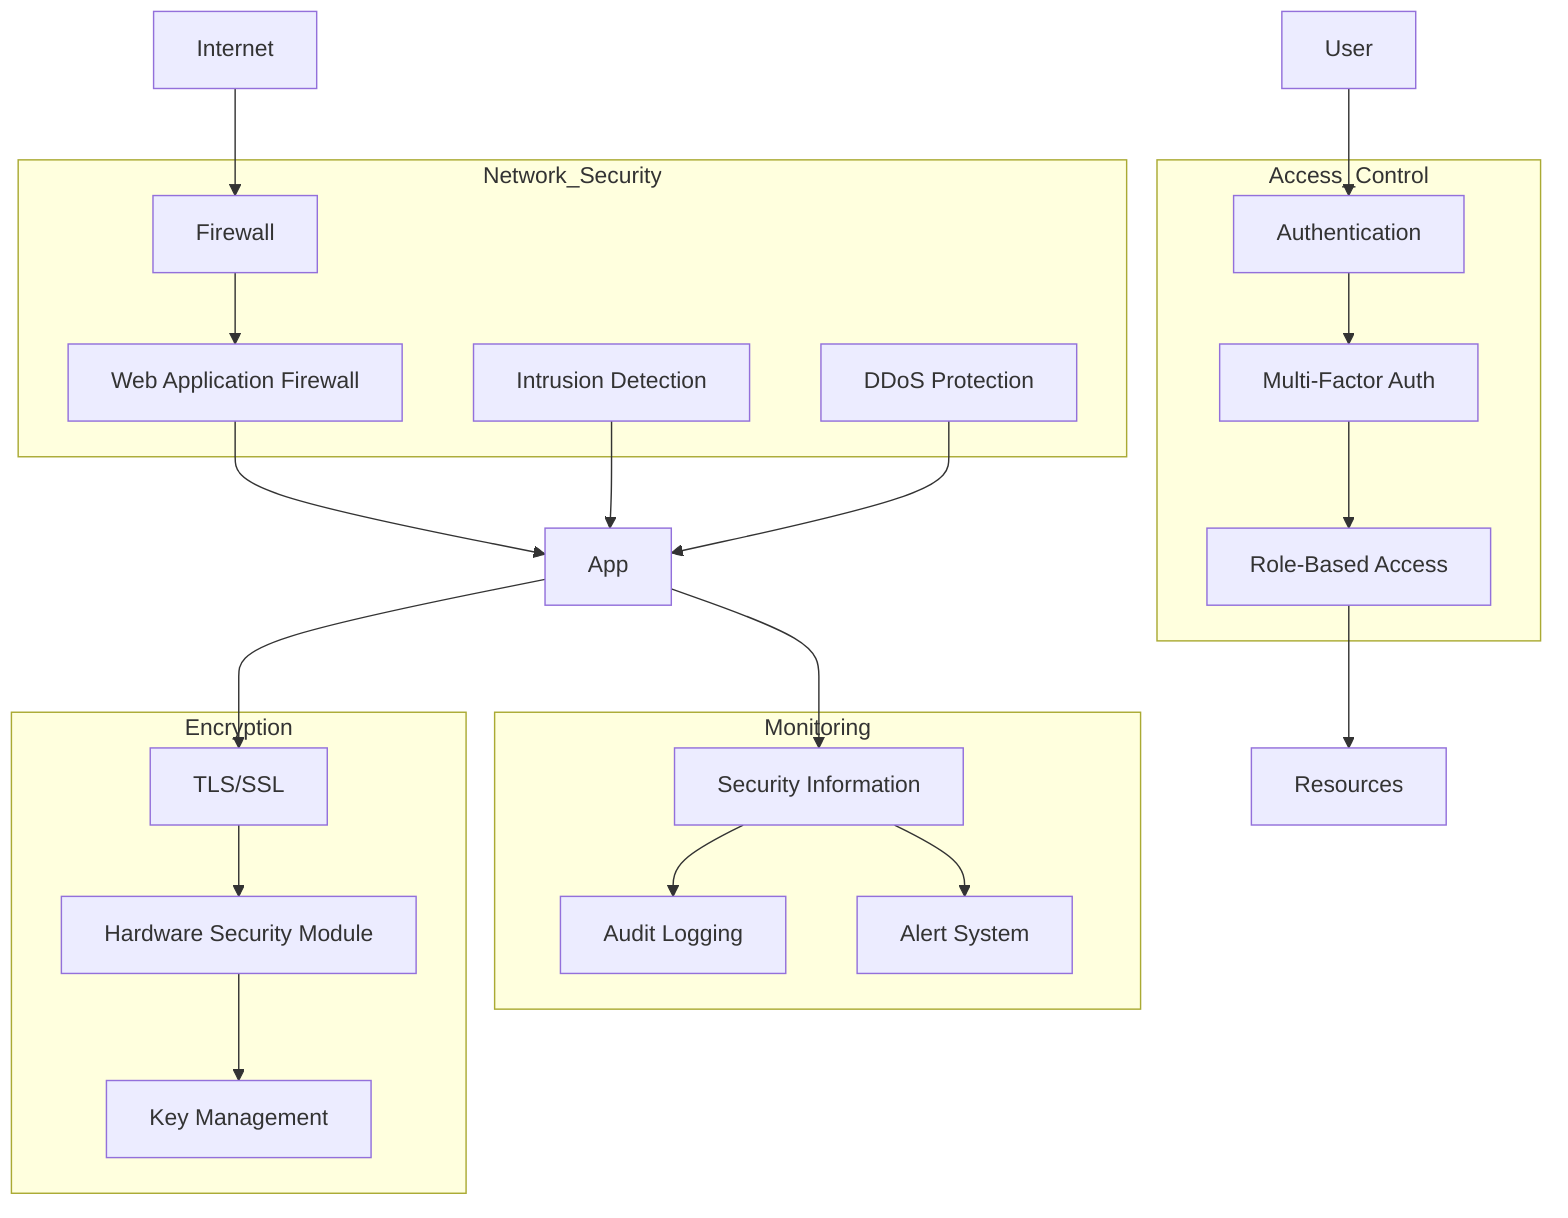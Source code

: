 graph TB
    subgraph Access_Control
        Auth[Authentication]
        MFA[Multi-Factor Auth]
        RBAC[Role-Based Access]
    end

    subgraph Network_Security
        FW[Firewall]
        WAF[Web Application Firewall]
        IDS[Intrusion Detection]
        DDOS[DDoS Protection]
    end

    subgraph Encryption
        TLS[TLS/SSL]
        HSM[Hardware Security Module]
        KMS[Key Management]
    end

    subgraph Monitoring
        SIEM[Security Information]
        Audit[Audit Logging]
        Alert[Alert System]
    end

    User-->Auth
    Auth-->MFA
    MFA-->RBAC
    RBAC-->Resources

    Internet-->FW
    FW-->WAF
    WAF-->App
    IDS-->App
    DDOS-->App

    App-->TLS
    TLS-->HSM
    HSM-->KMS

    App-->SIEM
    SIEM-->Audit
    SIEM-->Alert